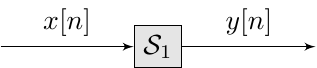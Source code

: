 \documentclass{standalone}
\usepackage{tikz}
\usetikzlibrary{calc}
\usetikzlibrary{positioning}
\usetikzlibrary{shapes,arrows,decorations.pathreplacing,decorations.markings}
\tikzstyle{block} = [draw, fill=gray!20, rectangle]
\tikzstyle{sum} = [draw, fill=gray!20, circle, node distance=1cm]
\tikzstyle{input} = [coordinate]
\tikzstyle{output} = [coordinate]
\tikzstyle{pinstyle} = [pin edge={to-,thin,black}]
\usepackage{pgfplots}
 \pgfplotsset{compat=1.13}
 \usepackage{transparent}

\begin{document}
\begin{tikzpicture}[auto, node distance=2cm,>=latex',scale=1, every node/.style={transform shape}]
    \node [input, name=input] {};
    \node [block, right of=input] (system) {$\mathcal{S}_1$};
    \node [output, right of=system] (output) {};


    \draw [draw,->] (input) -- node {$x[n]$} (system);
    \draw [->] (system) -- node {$y[n]$} (output);
\end{tikzpicture}

\end{document}
